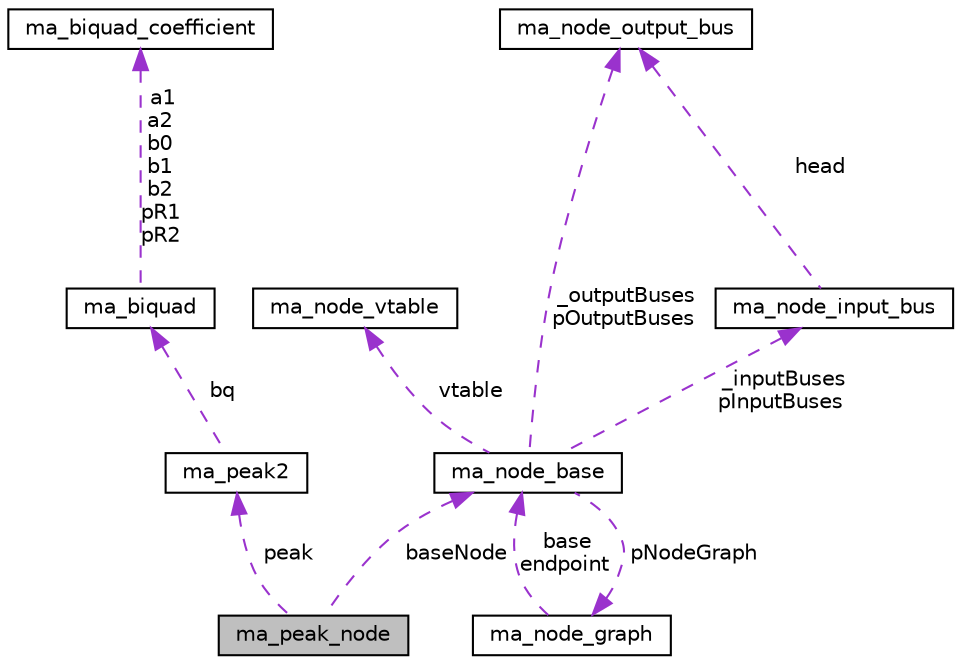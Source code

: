 digraph "ma_peak_node"
{
 // LATEX_PDF_SIZE
  edge [fontname="Helvetica",fontsize="10",labelfontname="Helvetica",labelfontsize="10"];
  node [fontname="Helvetica",fontsize="10",shape=record];
  Node1 [label="ma_peak_node",height=0.2,width=0.4,color="black", fillcolor="grey75", style="filled", fontcolor="black",tooltip=" "];
  Node2 -> Node1 [dir="back",color="darkorchid3",fontsize="10",style="dashed",label=" peak" ,fontname="Helvetica"];
  Node2 [label="ma_peak2",height=0.2,width=0.4,color="black", fillcolor="white", style="filled",URL="$structma__peak2.html",tooltip=" "];
  Node3 -> Node2 [dir="back",color="darkorchid3",fontsize="10",style="dashed",label=" bq" ,fontname="Helvetica"];
  Node3 [label="ma_biquad",height=0.2,width=0.4,color="black", fillcolor="white", style="filled",URL="$structma__biquad.html",tooltip=" "];
  Node4 -> Node3 [dir="back",color="darkorchid3",fontsize="10",style="dashed",label=" a1\na2\nb0\nb1\nb2\npR1\npR2" ,fontname="Helvetica"];
  Node4 [label="ma_biquad_coefficient",height=0.2,width=0.4,color="black", fillcolor="white", style="filled",URL="$unionma__biquad__coefficient.html",tooltip=" "];
  Node5 -> Node1 [dir="back",color="darkorchid3",fontsize="10",style="dashed",label=" baseNode" ,fontname="Helvetica"];
  Node5 [label="ma_node_base",height=0.2,width=0.4,color="black", fillcolor="white", style="filled",URL="$structma__node__base.html",tooltip=" "];
  Node6 -> Node5 [dir="back",color="darkorchid3",fontsize="10",style="dashed",label=" vtable" ,fontname="Helvetica"];
  Node6 [label="ma_node_vtable",height=0.2,width=0.4,color="black", fillcolor="white", style="filled",URL="$structma__node__vtable.html",tooltip=" "];
  Node7 -> Node5 [dir="back",color="darkorchid3",fontsize="10",style="dashed",label=" _inputBuses\npInputBuses" ,fontname="Helvetica"];
  Node7 [label="ma_node_input_bus",height=0.2,width=0.4,color="black", fillcolor="white", style="filled",URL="$structma__node__input__bus.html",tooltip=" "];
  Node8 -> Node7 [dir="back",color="darkorchid3",fontsize="10",style="dashed",label=" head" ,fontname="Helvetica"];
  Node8 [label="ma_node_output_bus",height=0.2,width=0.4,color="black", fillcolor="white", style="filled",URL="$structma__node__output__bus.html",tooltip=" "];
  Node8 -> Node5 [dir="back",color="darkorchid3",fontsize="10",style="dashed",label=" _outputBuses\npOutputBuses" ,fontname="Helvetica"];
  Node9 -> Node5 [dir="back",color="darkorchid3",fontsize="10",style="dashed",label=" pNodeGraph" ,fontname="Helvetica"];
  Node9 [label="ma_node_graph",height=0.2,width=0.4,color="black", fillcolor="white", style="filled",URL="$structma__node__graph.html",tooltip=" "];
  Node5 -> Node9 [dir="back",color="darkorchid3",fontsize="10",style="dashed",label=" base\nendpoint" ,fontname="Helvetica"];
}
